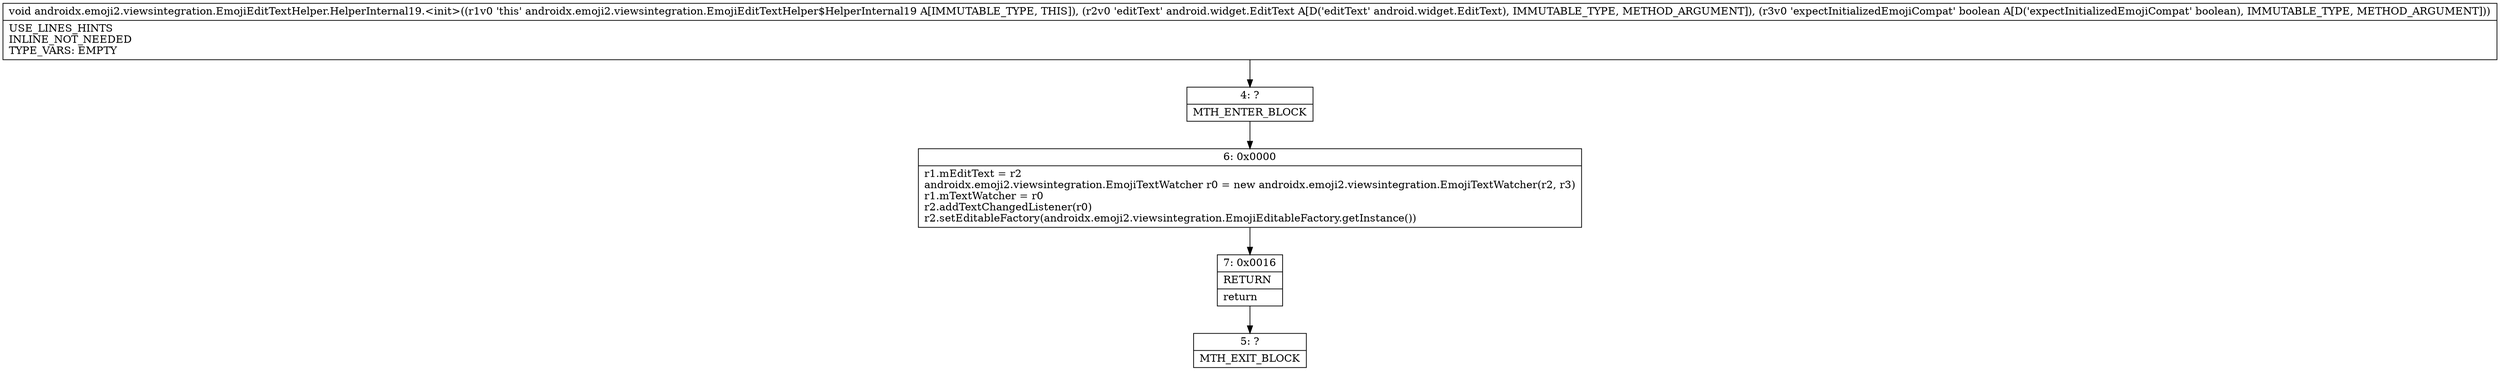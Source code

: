 digraph "CFG forandroidx.emoji2.viewsintegration.EmojiEditTextHelper.HelperInternal19.\<init\>(Landroid\/widget\/EditText;Z)V" {
Node_4 [shape=record,label="{4\:\ ?|MTH_ENTER_BLOCK\l}"];
Node_6 [shape=record,label="{6\:\ 0x0000|r1.mEditText = r2\landroidx.emoji2.viewsintegration.EmojiTextWatcher r0 = new androidx.emoji2.viewsintegration.EmojiTextWatcher(r2, r3)\lr1.mTextWatcher = r0\lr2.addTextChangedListener(r0)\lr2.setEditableFactory(androidx.emoji2.viewsintegration.EmojiEditableFactory.getInstance())\l}"];
Node_7 [shape=record,label="{7\:\ 0x0016|RETURN\l|return\l}"];
Node_5 [shape=record,label="{5\:\ ?|MTH_EXIT_BLOCK\l}"];
MethodNode[shape=record,label="{void androidx.emoji2.viewsintegration.EmojiEditTextHelper.HelperInternal19.\<init\>((r1v0 'this' androidx.emoji2.viewsintegration.EmojiEditTextHelper$HelperInternal19 A[IMMUTABLE_TYPE, THIS]), (r2v0 'editText' android.widget.EditText A[D('editText' android.widget.EditText), IMMUTABLE_TYPE, METHOD_ARGUMENT]), (r3v0 'expectInitializedEmojiCompat' boolean A[D('expectInitializedEmojiCompat' boolean), IMMUTABLE_TYPE, METHOD_ARGUMENT]))  | USE_LINES_HINTS\lINLINE_NOT_NEEDED\lTYPE_VARS: EMPTY\l}"];
MethodNode -> Node_4;Node_4 -> Node_6;
Node_6 -> Node_7;
Node_7 -> Node_5;
}

